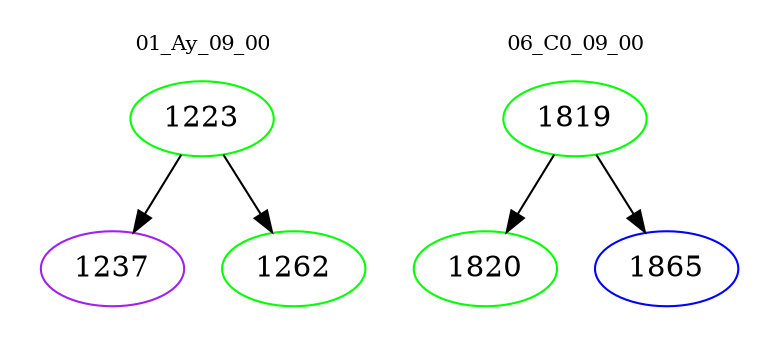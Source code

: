 digraph{
subgraph cluster_0 {
color = white
label = "01_Ay_09_00";
fontsize=10;
T0_1223 [label="1223", color="green"]
T0_1223 -> T0_1237 [color="black"]
T0_1237 [label="1237", color="purple"]
T0_1223 -> T0_1262 [color="black"]
T0_1262 [label="1262", color="green"]
}
subgraph cluster_1 {
color = white
label = "06_C0_09_00";
fontsize=10;
T1_1819 [label="1819", color="green"]
T1_1819 -> T1_1820 [color="black"]
T1_1820 [label="1820", color="green"]
T1_1819 -> T1_1865 [color="black"]
T1_1865 [label="1865", color="blue"]
}
}
